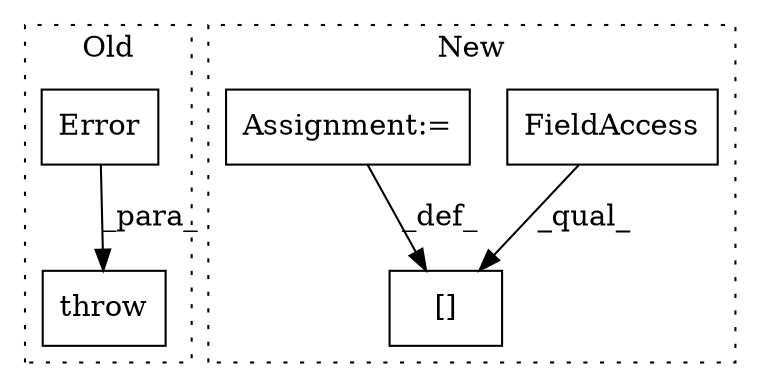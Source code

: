 digraph G {
subgraph cluster0 {
1 [label="Error" a="32" s="15625,15703" l="6,1" shape="box"];
3 [label="throw" a="53" s="15615" l="6" shape="box"];
label = "Old";
style="dotted";
}
subgraph cluster1 {
2 [label="[]" a="2" s="15282,15297" l="12,1" shape="box"];
4 [label="FieldAccess" a="22" s="15282" l="11" shape="box"];
5 [label="Assignment:=" a="7" s="15118" l="1" shape="box"];
label = "New";
style="dotted";
}
1 -> 3 [label="_para_"];
4 -> 2 [label="_qual_"];
5 -> 2 [label="_def_"];
}